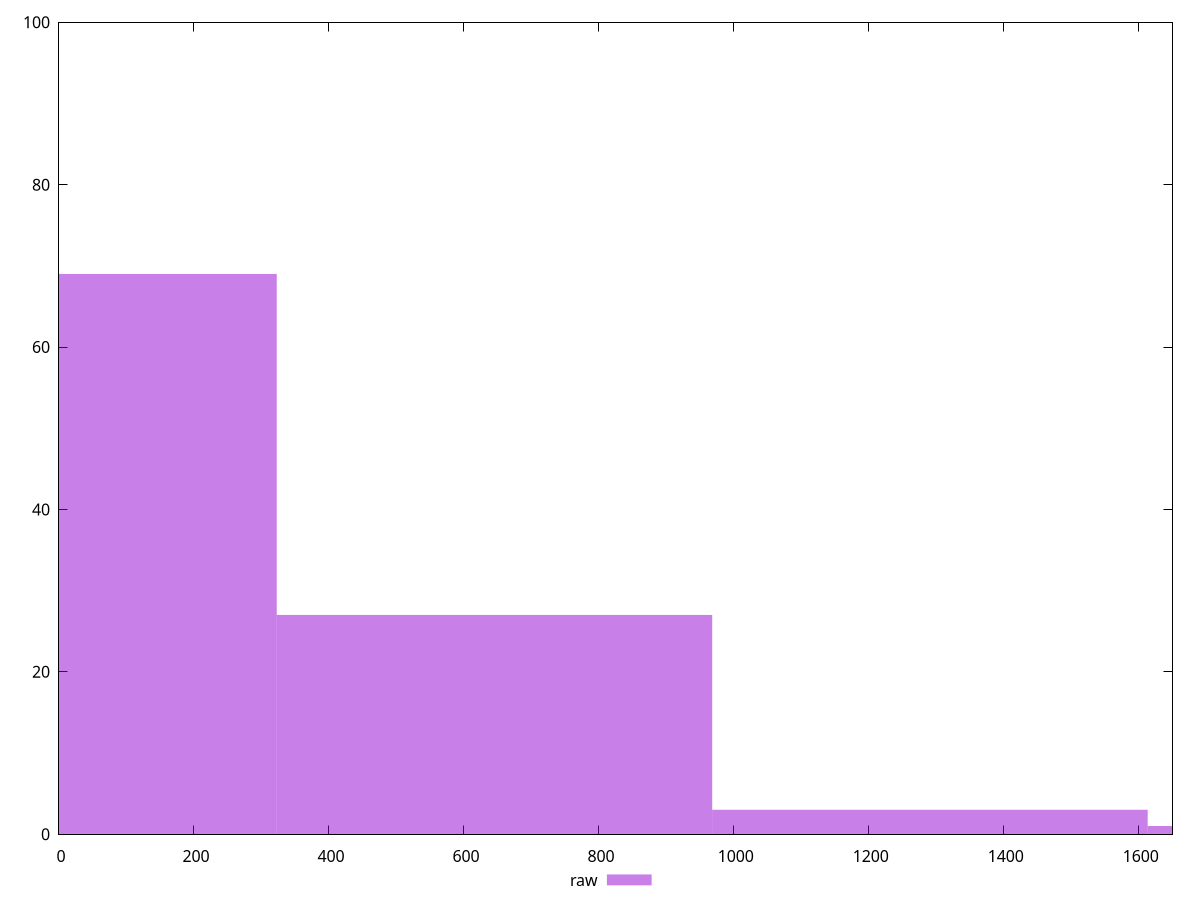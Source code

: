 reset

$raw <<EOF
0 69
645.297763691199 27
1290.595527382398 3
1935.8932910735969 1
EOF

set key outside below
set boxwidth 645.297763691199
set xrange [0:1650]
set yrange [0:100]
set trange [0:100]
set style fill transparent solid 0.5 noborder
set terminal svg size 640, 490 enhanced background rgb 'white'
set output "report_00013_2021-02-09T12-04-24.940Z/uses-http2/samples/pages/raw/histogram.svg"

plot $raw title "raw" with boxes

reset
